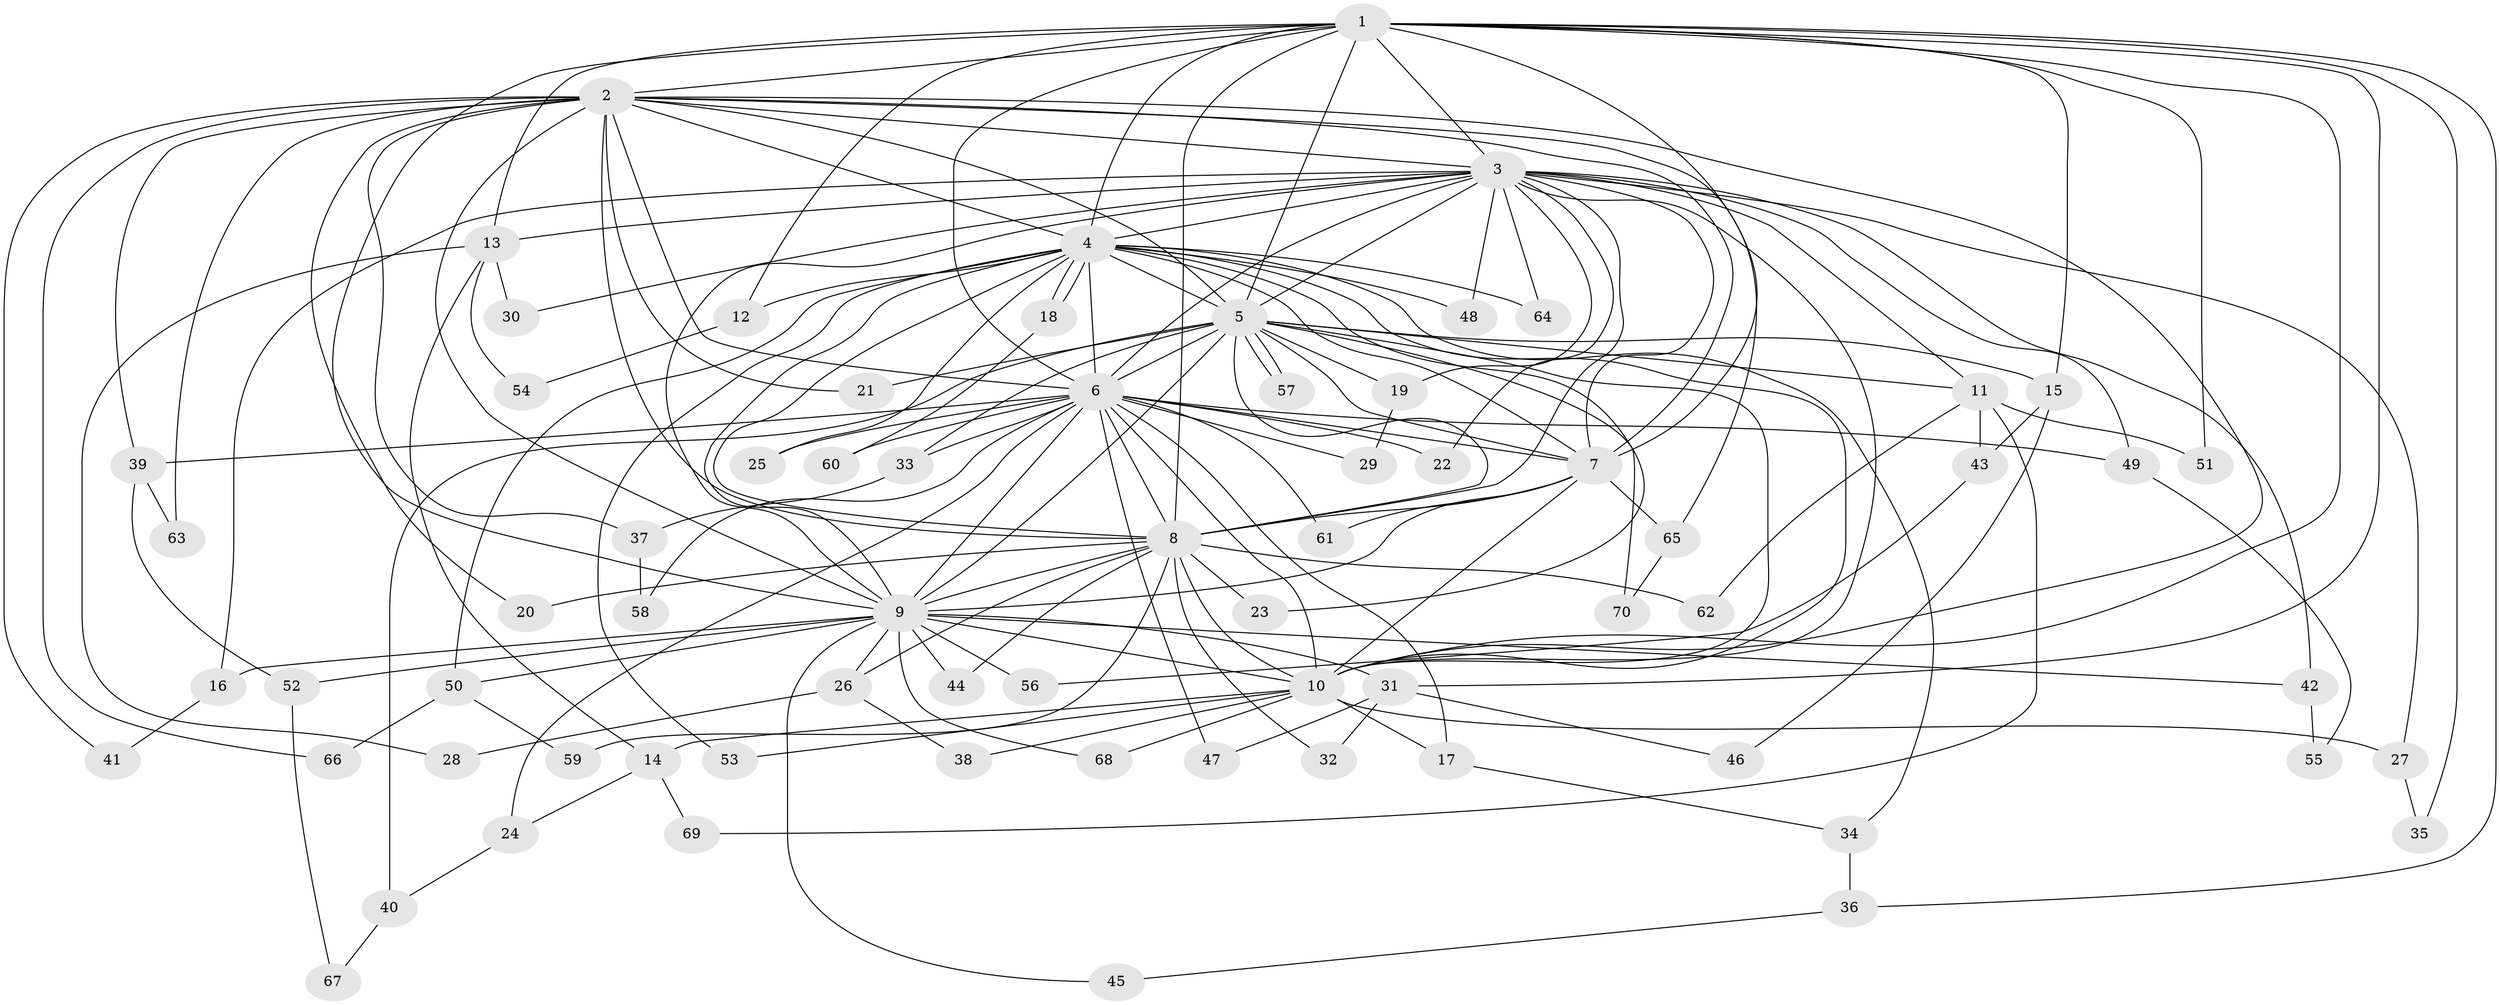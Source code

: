 // Generated by graph-tools (version 1.1) at 2025/11/02/27/25 16:11:01]
// undirected, 70 vertices, 165 edges
graph export_dot {
graph [start="1"]
  node [color=gray90,style=filled];
  1;
  2;
  3;
  4;
  5;
  6;
  7;
  8;
  9;
  10;
  11;
  12;
  13;
  14;
  15;
  16;
  17;
  18;
  19;
  20;
  21;
  22;
  23;
  24;
  25;
  26;
  27;
  28;
  29;
  30;
  31;
  32;
  33;
  34;
  35;
  36;
  37;
  38;
  39;
  40;
  41;
  42;
  43;
  44;
  45;
  46;
  47;
  48;
  49;
  50;
  51;
  52;
  53;
  54;
  55;
  56;
  57;
  58;
  59;
  60;
  61;
  62;
  63;
  64;
  65;
  66;
  67;
  68;
  69;
  70;
  1 -- 2;
  1 -- 3;
  1 -- 4;
  1 -- 5;
  1 -- 6;
  1 -- 7;
  1 -- 8;
  1 -- 9;
  1 -- 10;
  1 -- 12;
  1 -- 13;
  1 -- 15;
  1 -- 31;
  1 -- 35;
  1 -- 36;
  1 -- 51;
  2 -- 3;
  2 -- 4;
  2 -- 5;
  2 -- 6;
  2 -- 7;
  2 -- 8;
  2 -- 9;
  2 -- 10;
  2 -- 20;
  2 -- 21;
  2 -- 37;
  2 -- 39;
  2 -- 41;
  2 -- 63;
  2 -- 65;
  2 -- 66;
  3 -- 4;
  3 -- 5;
  3 -- 6;
  3 -- 7;
  3 -- 8;
  3 -- 9;
  3 -- 10;
  3 -- 11;
  3 -- 13;
  3 -- 16;
  3 -- 19;
  3 -- 22;
  3 -- 27;
  3 -- 30;
  3 -- 42;
  3 -- 48;
  3 -- 49;
  3 -- 64;
  4 -- 5;
  4 -- 6;
  4 -- 7;
  4 -- 8;
  4 -- 9;
  4 -- 10;
  4 -- 12;
  4 -- 18;
  4 -- 18;
  4 -- 23;
  4 -- 25;
  4 -- 34;
  4 -- 48;
  4 -- 50;
  4 -- 53;
  4 -- 64;
  5 -- 6;
  5 -- 7;
  5 -- 8;
  5 -- 9;
  5 -- 10;
  5 -- 11;
  5 -- 15;
  5 -- 19;
  5 -- 21;
  5 -- 33;
  5 -- 40;
  5 -- 57;
  5 -- 57;
  5 -- 70;
  6 -- 7;
  6 -- 8;
  6 -- 9;
  6 -- 10;
  6 -- 17;
  6 -- 22;
  6 -- 24;
  6 -- 25;
  6 -- 29;
  6 -- 33;
  6 -- 39;
  6 -- 47;
  6 -- 49;
  6 -- 58;
  6 -- 60;
  6 -- 61;
  7 -- 8;
  7 -- 9;
  7 -- 10;
  7 -- 61;
  7 -- 65;
  8 -- 9;
  8 -- 10;
  8 -- 20;
  8 -- 23;
  8 -- 26;
  8 -- 32;
  8 -- 44;
  8 -- 59;
  8 -- 62;
  9 -- 10;
  9 -- 16;
  9 -- 26;
  9 -- 31;
  9 -- 42;
  9 -- 44;
  9 -- 45;
  9 -- 50;
  9 -- 52;
  9 -- 56;
  9 -- 68;
  10 -- 14;
  10 -- 17;
  10 -- 27;
  10 -- 38;
  10 -- 53;
  10 -- 68;
  11 -- 43;
  11 -- 51;
  11 -- 62;
  11 -- 69;
  12 -- 54;
  13 -- 14;
  13 -- 28;
  13 -- 30;
  13 -- 54;
  14 -- 24;
  14 -- 69;
  15 -- 43;
  15 -- 46;
  16 -- 41;
  17 -- 34;
  18 -- 60;
  19 -- 29;
  24 -- 40;
  26 -- 28;
  26 -- 38;
  27 -- 35;
  31 -- 32;
  31 -- 46;
  31 -- 47;
  33 -- 37;
  34 -- 36;
  36 -- 45;
  37 -- 58;
  39 -- 52;
  39 -- 63;
  40 -- 67;
  42 -- 55;
  43 -- 56;
  49 -- 55;
  50 -- 59;
  50 -- 66;
  52 -- 67;
  65 -- 70;
}
